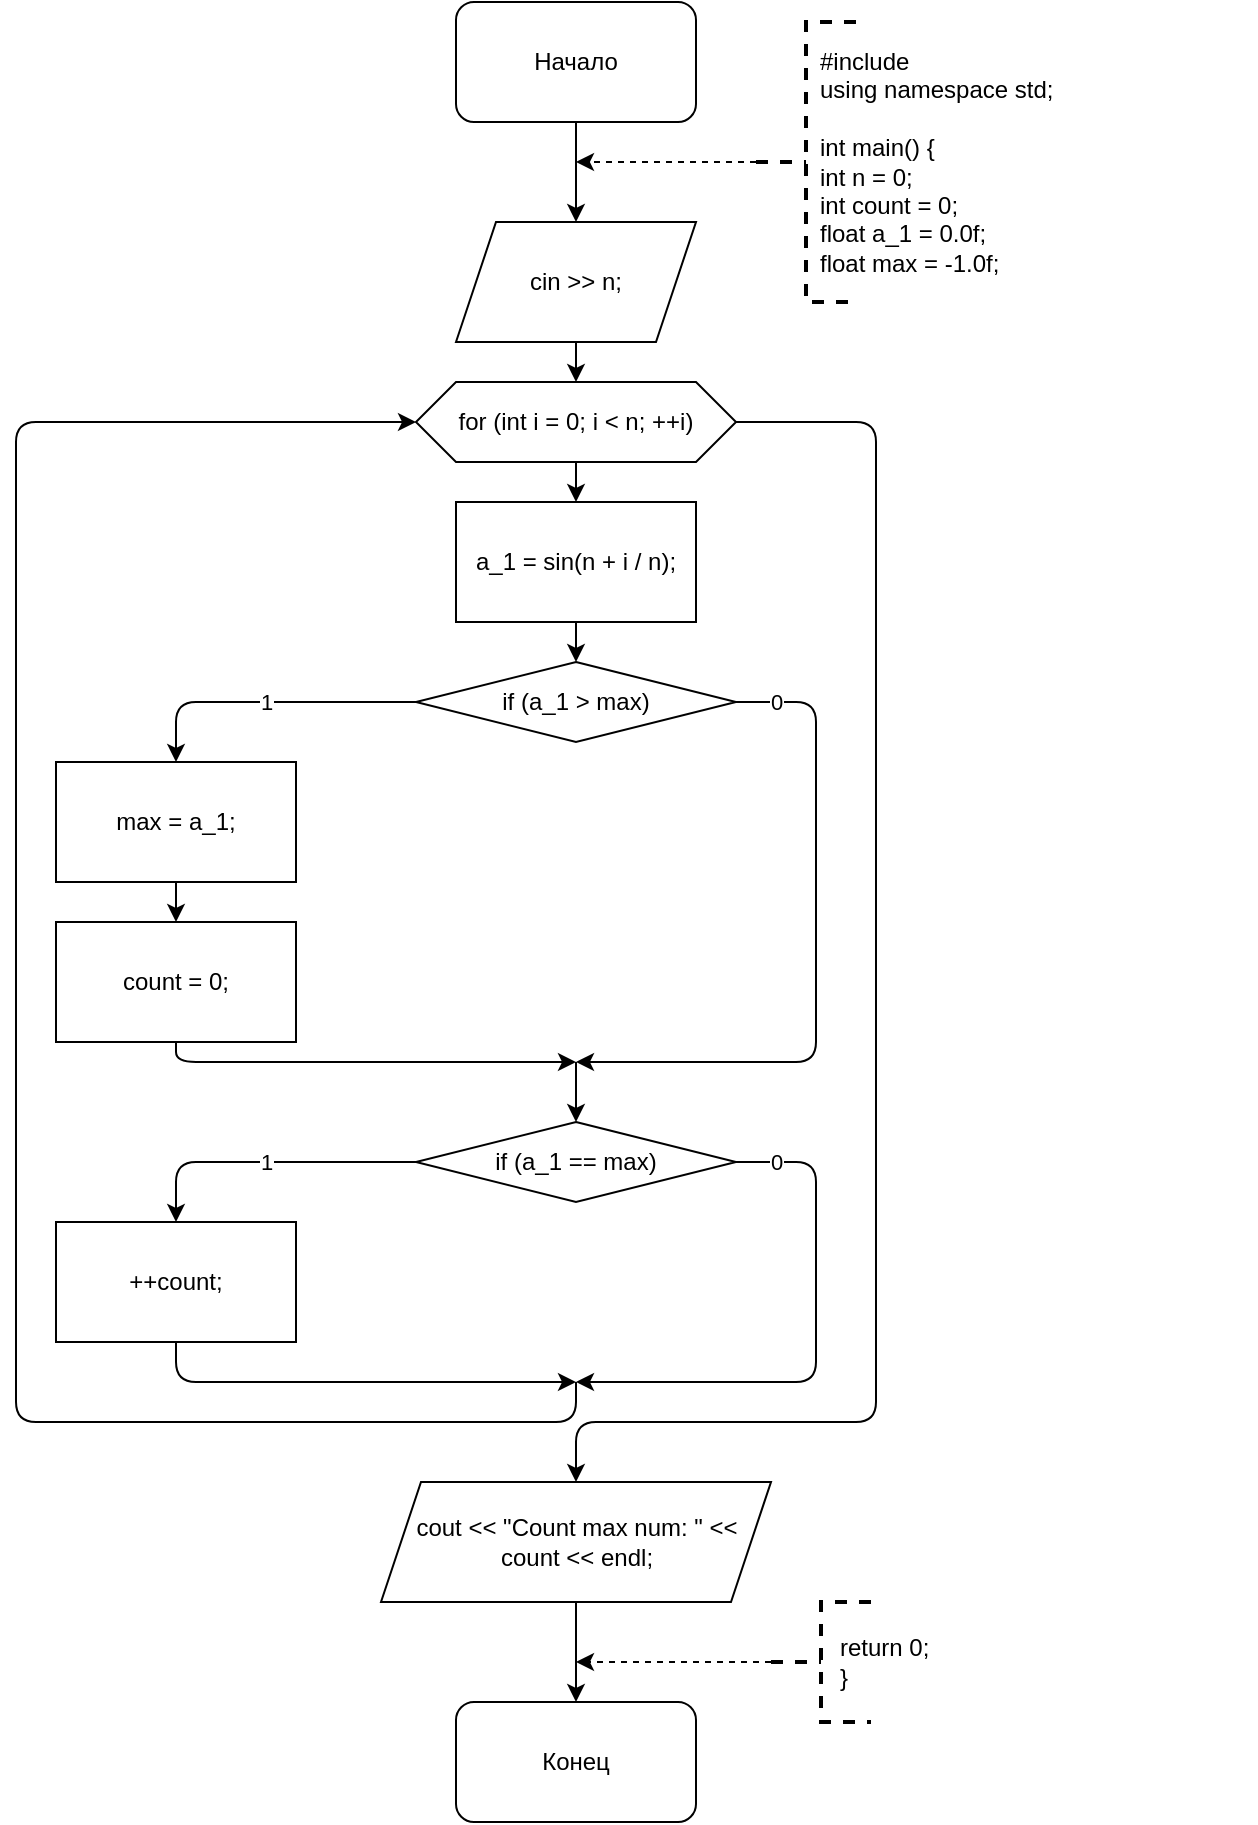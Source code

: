 <mxfile version="13.9.9" type="device"><diagram id="cvXhtFQLj3CUGVeb7bp_" name="Страница 1"><mxGraphModel dx="1024" dy="592" grid="1" gridSize="10" guides="1" tooltips="1" connect="1" arrows="1" fold="1" page="1" pageScale="1" pageWidth="827" pageHeight="1169" math="0" shadow="0"><root><mxCell id="0"/><mxCell id="1" parent="0"/><mxCell id="Cj9HkXaUBsKZEuBjfChN-7" style="edgeStyle=orthogonalEdgeStyle;rounded=1;orthogonalLoop=1;jettySize=auto;html=1;entryX=0.5;entryY=0;entryDx=0;entryDy=0;" edge="1" parent="1" source="Cj9HkXaUBsKZEuBjfChN-8" target="Cj9HkXaUBsKZEuBjfChN-10"><mxGeometry relative="1" as="geometry"/></mxCell><mxCell id="Cj9HkXaUBsKZEuBjfChN-8" value="Начало" style="rounded=1;whiteSpace=wrap;html=1;" vertex="1" parent="1"><mxGeometry x="340" y="10" width="120" height="60" as="geometry"/></mxCell><mxCell id="Cj9HkXaUBsKZEuBjfChN-9" style="edgeStyle=orthogonalEdgeStyle;rounded=1;orthogonalLoop=1;jettySize=auto;html=1;" edge="1" parent="1" source="Cj9HkXaUBsKZEuBjfChN-10" target="Cj9HkXaUBsKZEuBjfChN-12"><mxGeometry relative="1" as="geometry"/></mxCell><mxCell id="Cj9HkXaUBsKZEuBjfChN-10" value="cin &amp;gt;&amp;gt; n;" style="shape=parallelogram;perimeter=parallelogramPerimeter;whiteSpace=wrap;html=1;fixedSize=1;" vertex="1" parent="1"><mxGeometry x="340" y="120" width="120" height="60" as="geometry"/></mxCell><mxCell id="Cj9HkXaUBsKZEuBjfChN-11" style="edgeStyle=orthogonalEdgeStyle;rounded=1;orthogonalLoop=1;jettySize=auto;html=1;" edge="1" parent="1" source="Cj9HkXaUBsKZEuBjfChN-12" target="Cj9HkXaUBsKZEuBjfChN-14"><mxGeometry relative="1" as="geometry"/></mxCell><mxCell id="Cj9HkXaUBsKZEuBjfChN-12" value="for (int i = 0; i &amp;lt; n; ++i)" style="shape=hexagon;perimeter=hexagonPerimeter2;whiteSpace=wrap;html=1;fixedSize=1;" vertex="1" parent="1"><mxGeometry x="320" y="200" width="160" height="40" as="geometry"/></mxCell><mxCell id="Cj9HkXaUBsKZEuBjfChN-13" style="edgeStyle=orthogonalEdgeStyle;rounded=1;orthogonalLoop=1;jettySize=auto;html=1;" edge="1" parent="1" source="Cj9HkXaUBsKZEuBjfChN-14" target="Cj9HkXaUBsKZEuBjfChN-16"><mxGeometry relative="1" as="geometry"/></mxCell><mxCell id="Cj9HkXaUBsKZEuBjfChN-14" value="a_1 = sin(n + i / n);" style="rounded=0;whiteSpace=wrap;html=1;" vertex="1" parent="1"><mxGeometry x="340" y="260" width="120" height="60" as="geometry"/></mxCell><mxCell id="Cj9HkXaUBsKZEuBjfChN-15" value="1" style="edgeStyle=orthogonalEdgeStyle;rounded=1;orthogonalLoop=1;jettySize=auto;html=1;" edge="1" parent="1" source="Cj9HkXaUBsKZEuBjfChN-16" target="Cj9HkXaUBsKZEuBjfChN-18"><mxGeometry relative="1" as="geometry"><mxPoint x="200" y="400" as="targetPoint"/></mxGeometry></mxCell><mxCell id="Cj9HkXaUBsKZEuBjfChN-16" value="if (a_1 &amp;gt; max)" style="rhombus;whiteSpace=wrap;html=1;" vertex="1" parent="1"><mxGeometry x="320" y="340" width="160" height="40" as="geometry"/></mxCell><mxCell id="Cj9HkXaUBsKZEuBjfChN-17" style="edgeStyle=orthogonalEdgeStyle;rounded=1;orthogonalLoop=1;jettySize=auto;html=1;" edge="1" parent="1" source="Cj9HkXaUBsKZEuBjfChN-18" target="Cj9HkXaUBsKZEuBjfChN-19"><mxGeometry relative="1" as="geometry"/></mxCell><mxCell id="Cj9HkXaUBsKZEuBjfChN-18" value="max = a_1;" style="rounded=0;whiteSpace=wrap;html=1;" vertex="1" parent="1"><mxGeometry x="140" y="390" width="120" height="60" as="geometry"/></mxCell><mxCell id="Cj9HkXaUBsKZEuBjfChN-19" value="count = 0;" style="rounded=0;whiteSpace=wrap;html=1;" vertex="1" parent="1"><mxGeometry x="140" y="470" width="120" height="60" as="geometry"/></mxCell><mxCell id="Cj9HkXaUBsKZEuBjfChN-20" value="0" style="endArrow=classic;html=1;exitX=1;exitY=0.5;exitDx=0;exitDy=0;" edge="1" parent="1" source="Cj9HkXaUBsKZEuBjfChN-16"><mxGeometry x="-0.882" width="50" height="50" relative="1" as="geometry"><mxPoint x="390" y="530" as="sourcePoint"/><mxPoint x="400" y="540" as="targetPoint"/><Array as="points"><mxPoint x="520" y="360"/><mxPoint x="520" y="540"/></Array><mxPoint as="offset"/></mxGeometry></mxCell><mxCell id="Cj9HkXaUBsKZEuBjfChN-21" value="" style="endArrow=classic;html=1;exitX=0.5;exitY=1;exitDx=0;exitDy=0;" edge="1" parent="1" source="Cj9HkXaUBsKZEuBjfChN-19"><mxGeometry width="50" height="50" relative="1" as="geometry"><mxPoint x="390" y="530" as="sourcePoint"/><mxPoint x="400" y="540" as="targetPoint"/><Array as="points"><mxPoint x="200" y="540"/></Array></mxGeometry></mxCell><mxCell id="Cj9HkXaUBsKZEuBjfChN-22" value="" style="endArrow=classic;html=1;" edge="1" parent="1" target="Cj9HkXaUBsKZEuBjfChN-24"><mxGeometry width="50" height="50" relative="1" as="geometry"><mxPoint x="400" y="540" as="sourcePoint"/><mxPoint x="400" y="570" as="targetPoint"/></mxGeometry></mxCell><mxCell id="Cj9HkXaUBsKZEuBjfChN-23" value="1" style="edgeStyle=orthogonalEdgeStyle;rounded=1;orthogonalLoop=1;jettySize=auto;html=1;" edge="1" parent="1" source="Cj9HkXaUBsKZEuBjfChN-24" target="Cj9HkXaUBsKZEuBjfChN-25"><mxGeometry relative="1" as="geometry"><mxPoint x="200" y="620" as="targetPoint"/></mxGeometry></mxCell><mxCell id="Cj9HkXaUBsKZEuBjfChN-24" value="if (a_1 == max)" style="rhombus;whiteSpace=wrap;html=1;" vertex="1" parent="1"><mxGeometry x="320" y="570" width="160" height="40" as="geometry"/></mxCell><mxCell id="Cj9HkXaUBsKZEuBjfChN-25" value="++count;" style="rounded=0;whiteSpace=wrap;html=1;" vertex="1" parent="1"><mxGeometry x="140" y="620" width="120" height="60" as="geometry"/></mxCell><mxCell id="Cj9HkXaUBsKZEuBjfChN-26" value="0" style="endArrow=classic;html=1;exitX=1;exitY=0.5;exitDx=0;exitDy=0;" edge="1" parent="1" source="Cj9HkXaUBsKZEuBjfChN-24"><mxGeometry x="-0.852" width="50" height="50" relative="1" as="geometry"><mxPoint x="390" y="630" as="sourcePoint"/><mxPoint x="400" y="700" as="targetPoint"/><Array as="points"><mxPoint x="520" y="590"/><mxPoint x="520" y="700"/></Array><mxPoint as="offset"/></mxGeometry></mxCell><mxCell id="Cj9HkXaUBsKZEuBjfChN-27" value="" style="endArrow=classic;html=1;exitX=0.5;exitY=1;exitDx=0;exitDy=0;" edge="1" parent="1" source="Cj9HkXaUBsKZEuBjfChN-25"><mxGeometry width="50" height="50" relative="1" as="geometry"><mxPoint x="390" y="630" as="sourcePoint"/><mxPoint x="400" y="700" as="targetPoint"/><Array as="points"><mxPoint x="200" y="700"/></Array></mxGeometry></mxCell><mxCell id="Cj9HkXaUBsKZEuBjfChN-28" value="" style="endArrow=classic;html=1;entryX=0;entryY=0.5;entryDx=0;entryDy=0;" edge="1" parent="1" target="Cj9HkXaUBsKZEuBjfChN-12"><mxGeometry width="50" height="50" relative="1" as="geometry"><mxPoint x="400" y="700" as="sourcePoint"/><mxPoint x="440" y="580" as="targetPoint"/><Array as="points"><mxPoint x="400" y="720"/><mxPoint x="120" y="720"/><mxPoint x="120" y="220"/></Array></mxGeometry></mxCell><mxCell id="Cj9HkXaUBsKZEuBjfChN-36" style="edgeStyle=orthogonalEdgeStyle;rounded=0;orthogonalLoop=1;jettySize=auto;html=1;entryX=0.5;entryY=0;entryDx=0;entryDy=0;" edge="1" parent="1" source="Cj9HkXaUBsKZEuBjfChN-29" target="Cj9HkXaUBsKZEuBjfChN-34"><mxGeometry relative="1" as="geometry"/></mxCell><mxCell id="Cj9HkXaUBsKZEuBjfChN-29" value="cout &amp;lt;&amp;lt; &quot;Count max num: &quot; &amp;lt;&amp;lt; count &amp;lt;&amp;lt; endl;" style="shape=parallelogram;perimeter=parallelogramPerimeter;whiteSpace=wrap;html=1;fixedSize=1;" vertex="1" parent="1"><mxGeometry x="302.5" y="750" width="195" height="60" as="geometry"/></mxCell><mxCell id="Cj9HkXaUBsKZEuBjfChN-30" value="" style="endArrow=classic;html=1;exitX=1;exitY=0.5;exitDx=0;exitDy=0;entryX=0.5;entryY=0;entryDx=0;entryDy=0;" edge="1" parent="1" source="Cj9HkXaUBsKZEuBjfChN-12" target="Cj9HkXaUBsKZEuBjfChN-29"><mxGeometry width="50" height="50" relative="1" as="geometry"><mxPoint x="390" y="620" as="sourcePoint"/><mxPoint x="440" y="570" as="targetPoint"/><Array as="points"><mxPoint x="550" y="220"/><mxPoint x="550" y="720"/><mxPoint x="400" y="720"/></Array></mxGeometry></mxCell><mxCell id="Cj9HkXaUBsKZEuBjfChN-31" style="edgeStyle=orthogonalEdgeStyle;rounded=1;orthogonalLoop=1;jettySize=auto;html=1;dashed=1;" edge="1" parent="1" source="Cj9HkXaUBsKZEuBjfChN-32"><mxGeometry relative="1" as="geometry"><mxPoint x="400" y="90" as="targetPoint"/></mxGeometry></mxCell><mxCell id="Cj9HkXaUBsKZEuBjfChN-32" value="" style="strokeWidth=2;html=1;shape=mxgraph.flowchart.annotation_2;align=left;labelPosition=right;pointerEvents=1;dashed=1;" vertex="1" parent="1"><mxGeometry x="490" y="20" width="50" height="140" as="geometry"/></mxCell><mxCell id="Cj9HkXaUBsKZEuBjfChN-33" value="#include&lt;br&gt;using namespace std;&lt;br&gt;&lt;br&gt;int main() {&lt;br&gt;int n = 0;&lt;br&gt;int count = 0;&lt;br&gt;float a_1 = 0.0f;&lt;br&gt;float max = -1.0f;" style="text;html=1;strokeColor=none;fillColor=none;align=left;verticalAlign=middle;whiteSpace=wrap;rounded=0;dashed=1;" vertex="1" parent="1"><mxGeometry x="520" y="40" width="220" height="100" as="geometry"/></mxCell><mxCell id="Cj9HkXaUBsKZEuBjfChN-34" value="Конец" style="rounded=1;whiteSpace=wrap;html=1;" vertex="1" parent="1"><mxGeometry x="340" y="860" width="120" height="60" as="geometry"/></mxCell><mxCell id="Cj9HkXaUBsKZEuBjfChN-38" style="edgeStyle=orthogonalEdgeStyle;rounded=0;orthogonalLoop=1;jettySize=auto;html=1;dashed=1;" edge="1" parent="1" source="Cj9HkXaUBsKZEuBjfChN-37"><mxGeometry relative="1" as="geometry"><mxPoint x="400" y="840" as="targetPoint"/></mxGeometry></mxCell><mxCell id="Cj9HkXaUBsKZEuBjfChN-37" value="" style="strokeWidth=2;html=1;shape=mxgraph.flowchart.annotation_2;align=left;labelPosition=right;pointerEvents=1;dashed=1;" vertex="1" parent="1"><mxGeometry x="497.5" y="810" width="50" height="60" as="geometry"/></mxCell><mxCell id="Cj9HkXaUBsKZEuBjfChN-39" value="return 0;&lt;br&gt;}" style="text;html=1;strokeColor=none;fillColor=none;align=left;verticalAlign=middle;whiteSpace=wrap;rounded=0;dashed=1;" vertex="1" parent="1"><mxGeometry x="530" y="810" width="120" height="60" as="geometry"/></mxCell></root></mxGraphModel></diagram></mxfile>
